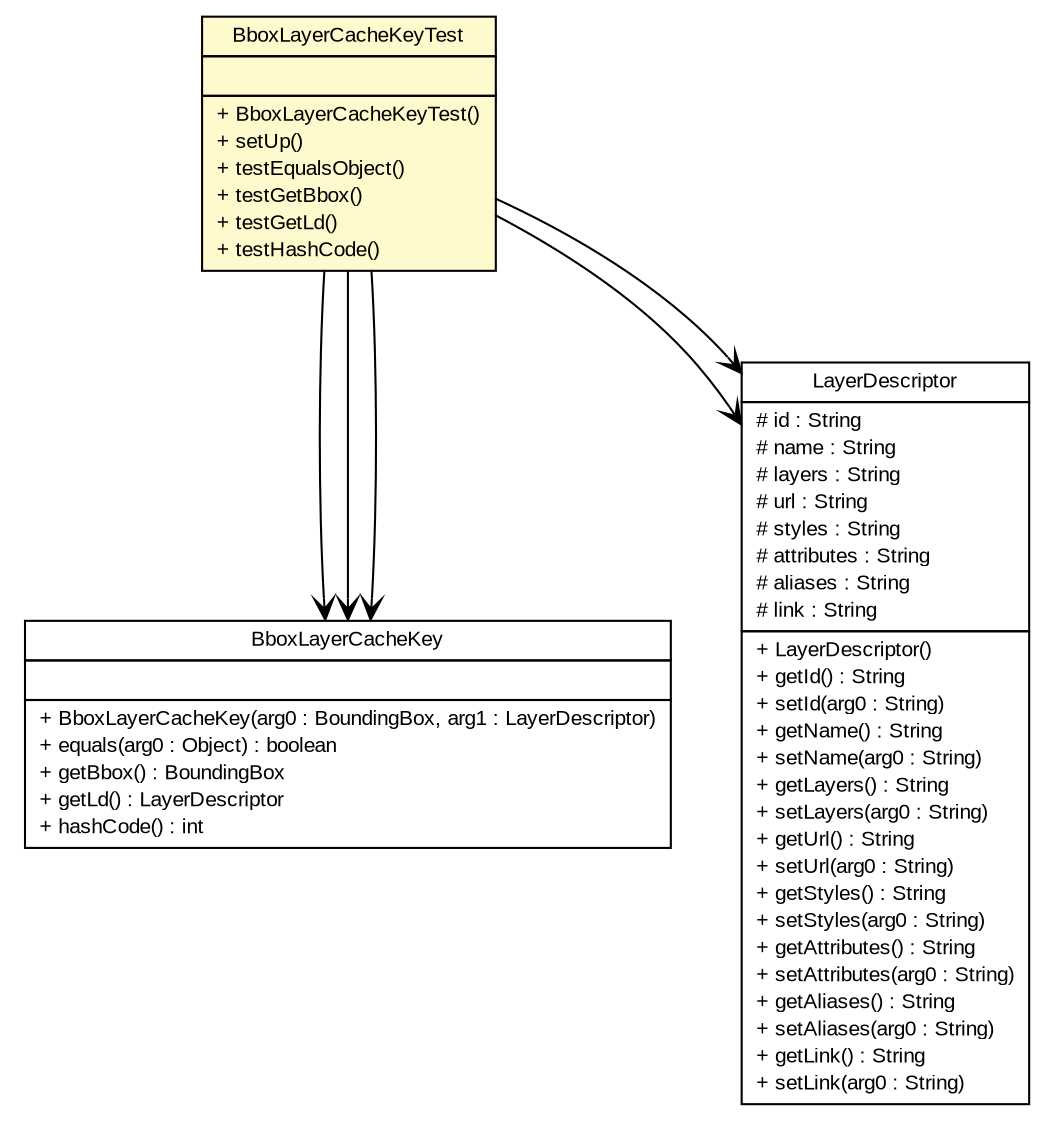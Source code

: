 #!/usr/local/bin/dot
#
# Class diagram 
# Generated by UMLGraph version R5_6 (http://www.umlgraph.org/)
#

digraph G {
	edge [fontname="arial",fontsize=10,labelfontname="arial",labelfontsize=10];
	node [fontname="arial",fontsize=10,shape=plaintext];
	nodesep=0.25;
	ranksep=0.5;
	// nl.mineleni.cbsviewer.servlet.wms.cache.BboxLayerCacheKeyTest
	c390 [label=<<table title="nl.mineleni.cbsviewer.servlet.wms.cache.BboxLayerCacheKeyTest" border="0" cellborder="1" cellspacing="0" cellpadding="2" port="p" bgcolor="lemonChiffon" href="./BboxLayerCacheKeyTest.html">
		<tr><td><table border="0" cellspacing="0" cellpadding="1">
<tr><td align="center" balign="center"> BboxLayerCacheKeyTest </td></tr>
		</table></td></tr>
		<tr><td><table border="0" cellspacing="0" cellpadding="1">
<tr><td align="left" balign="left">  </td></tr>
		</table></td></tr>
		<tr><td><table border="0" cellspacing="0" cellpadding="1">
<tr><td align="left" balign="left"> + BboxLayerCacheKeyTest() </td></tr>
<tr><td align="left" balign="left"> + setUp() </td></tr>
<tr><td align="left" balign="left"> + testEqualsObject() </td></tr>
<tr><td align="left" balign="left"> + testGetBbox() </td></tr>
<tr><td align="left" balign="left"> + testGetLd() </td></tr>
<tr><td align="left" balign="left"> + testHashCode() </td></tr>
		</table></td></tr>
		</table>>, URL="./BboxLayerCacheKeyTest.html", fontname="arial", fontcolor="black", fontsize=10.0];
	// nl.mineleni.cbsviewer.servlet.wms.cache.BboxLayerCacheKeyTest NAVASSOC nl.mineleni.cbsviewer.servlet.wms.cache.BboxLayerCacheKey
	c390:p -> c398:p [taillabel="", label="", headlabel="", fontname="arial", fontcolor="black", fontsize=10.0, color="black", arrowhead=open];
	// nl.mineleni.cbsviewer.servlet.wms.cache.BboxLayerCacheKeyTest NAVASSOC nl.mineleni.cbsviewer.servlet.wms.cache.BboxLayerCacheKey
	c390:p -> c398:p [taillabel="", label="", headlabel="", fontname="arial", fontcolor="black", fontsize=10.0, color="black", arrowhead=open];
	// nl.mineleni.cbsviewer.servlet.wms.cache.BboxLayerCacheKeyTest NAVASSOC nl.mineleni.cbsviewer.servlet.wms.cache.BboxLayerCacheKey
	c390:p -> c398:p [taillabel="", label="", headlabel="", fontname="arial", fontcolor="black", fontsize=10.0, color="black", arrowhead=open];
	// nl.mineleni.cbsviewer.servlet.wms.cache.BboxLayerCacheKeyTest NAVASSOC nl.mineleni.cbsviewer.util.xml.LayerDescriptor
	c390:p -> c399:p [taillabel="", label="", headlabel="", fontname="arial", fontcolor="black", fontsize=10.0, color="black", arrowhead=open];
	// nl.mineleni.cbsviewer.servlet.wms.cache.BboxLayerCacheKeyTest NAVASSOC nl.mineleni.cbsviewer.util.xml.LayerDescriptor
	c390:p -> c399:p [taillabel="", label="", headlabel="", fontname="arial", fontcolor="black", fontsize=10.0, color="black", arrowhead=open];
	// nl.mineleni.cbsviewer.servlet.wms.cache.BboxLayerCacheKey
	c398 [label=<<table title="nl.mineleni.cbsviewer.servlet.wms.cache.BboxLayerCacheKey" border="0" cellborder="1" cellspacing="0" cellpadding="2" port="p">
		<tr><td><table border="0" cellspacing="0" cellpadding="1">
<tr><td align="center" balign="center"> BboxLayerCacheKey </td></tr>
		</table></td></tr>
		<tr><td><table border="0" cellspacing="0" cellpadding="1">
<tr><td align="left" balign="left">  </td></tr>
		</table></td></tr>
		<tr><td><table border="0" cellspacing="0" cellpadding="1">
<tr><td align="left" balign="left"> + BboxLayerCacheKey(arg0 : BoundingBox, arg1 : LayerDescriptor) </td></tr>
<tr><td align="left" balign="left"> + equals(arg0 : Object) : boolean </td></tr>
<tr><td align="left" balign="left"> + getBbox() : BoundingBox </td></tr>
<tr><td align="left" balign="left"> + getLd() : LayerDescriptor </td></tr>
<tr><td align="left" balign="left"> + hashCode() : int </td></tr>
		</table></td></tr>
		</table>>, URL="null", fontname="arial", fontcolor="black", fontsize=10.0];
	// nl.mineleni.cbsviewer.util.xml.LayerDescriptor
	c399 [label=<<table title="nl.mineleni.cbsviewer.util.xml.LayerDescriptor" border="0" cellborder="1" cellspacing="0" cellpadding="2" port="p">
		<tr><td><table border="0" cellspacing="0" cellpadding="1">
<tr><td align="center" balign="center"> LayerDescriptor </td></tr>
		</table></td></tr>
		<tr><td><table border="0" cellspacing="0" cellpadding="1">
<tr><td align="left" balign="left"> # id : String </td></tr>
<tr><td align="left" balign="left"> # name : String </td></tr>
<tr><td align="left" balign="left"> # layers : String </td></tr>
<tr><td align="left" balign="left"> # url : String </td></tr>
<tr><td align="left" balign="left"> # styles : String </td></tr>
<tr><td align="left" balign="left"> # attributes : String </td></tr>
<tr><td align="left" balign="left"> # aliases : String </td></tr>
<tr><td align="left" balign="left"> # link : String </td></tr>
		</table></td></tr>
		<tr><td><table border="0" cellspacing="0" cellpadding="1">
<tr><td align="left" balign="left"> + LayerDescriptor() </td></tr>
<tr><td align="left" balign="left"> + getId() : String </td></tr>
<tr><td align="left" balign="left"> + setId(arg0 : String) </td></tr>
<tr><td align="left" balign="left"> + getName() : String </td></tr>
<tr><td align="left" balign="left"> + setName(arg0 : String) </td></tr>
<tr><td align="left" balign="left"> + getLayers() : String </td></tr>
<tr><td align="left" balign="left"> + setLayers(arg0 : String) </td></tr>
<tr><td align="left" balign="left"> + getUrl() : String </td></tr>
<tr><td align="left" balign="left"> + setUrl(arg0 : String) </td></tr>
<tr><td align="left" balign="left"> + getStyles() : String </td></tr>
<tr><td align="left" balign="left"> + setStyles(arg0 : String) </td></tr>
<tr><td align="left" balign="left"> + getAttributes() : String </td></tr>
<tr><td align="left" balign="left"> + setAttributes(arg0 : String) </td></tr>
<tr><td align="left" balign="left"> + getAliases() : String </td></tr>
<tr><td align="left" balign="left"> + setAliases(arg0 : String) </td></tr>
<tr><td align="left" balign="left"> + getLink() : String </td></tr>
<tr><td align="left" balign="left"> + setLink(arg0 : String) </td></tr>
		</table></td></tr>
		</table>>, URL="null", fontname="arial", fontcolor="black", fontsize=10.0];
}

